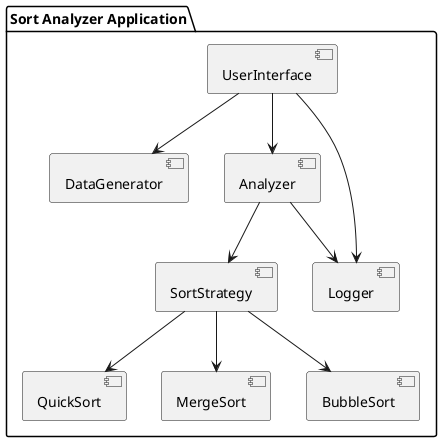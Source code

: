 @startuml

' COMPONENT DIAGRAM
package "Sort Analyzer Application" {
  [UserInterface] --> [DataGenerator]
  [UserInterface] --> [Analyzer]
  [Analyzer] --> [SortStrategy]
  [SortStrategy] --> [QuickSort]
  [SortStrategy] --> [MergeSort]
  [SortStrategy] --> [BubbleSort]
  [Analyzer] --> [Logger]
  [UserInterface] --> [Logger]
}

@enduml


@startuml

' CLASS DIAGRAM
class UserInterface {
  +getUserInput(): InputConfig
  +displayResult(data: vector<int>)
  +displayDecision(msg: string)
}

class DataGenerator {
  +generate(config: InputConfig): vector<int>
}

class Analyzer {
  +chooseAlgorithm(data: vector<int>): SortStrategy*
  +isNearlySorted(data: vector<int>): bool
  +hasManyDuplicates(data: vector<int>): bool
}

class SortStrategy {
  +sort(data: vector<int>): vector<int>
}

class QuickSort extends SortStrategy
class MergeSort extends SortStrategy
class BubbleSort extends SortStrategy

class Logger {
  +log(message: string): void
}

class InputConfig {
  +bool allowDuplicates
  +int dataSize = 100
}

UserInterface --> DataGenerator
UserInterface --> Analyzer
Analyzer --> SortStrategy
SortStrategy <|-- QuickSort
SortStrategy <|-- MergeSort
SortStrategy <|-- BubbleSort
Analyzer --> Logger
UserInterface --> Logger
UserInterface --> InputConfig

@enduml


